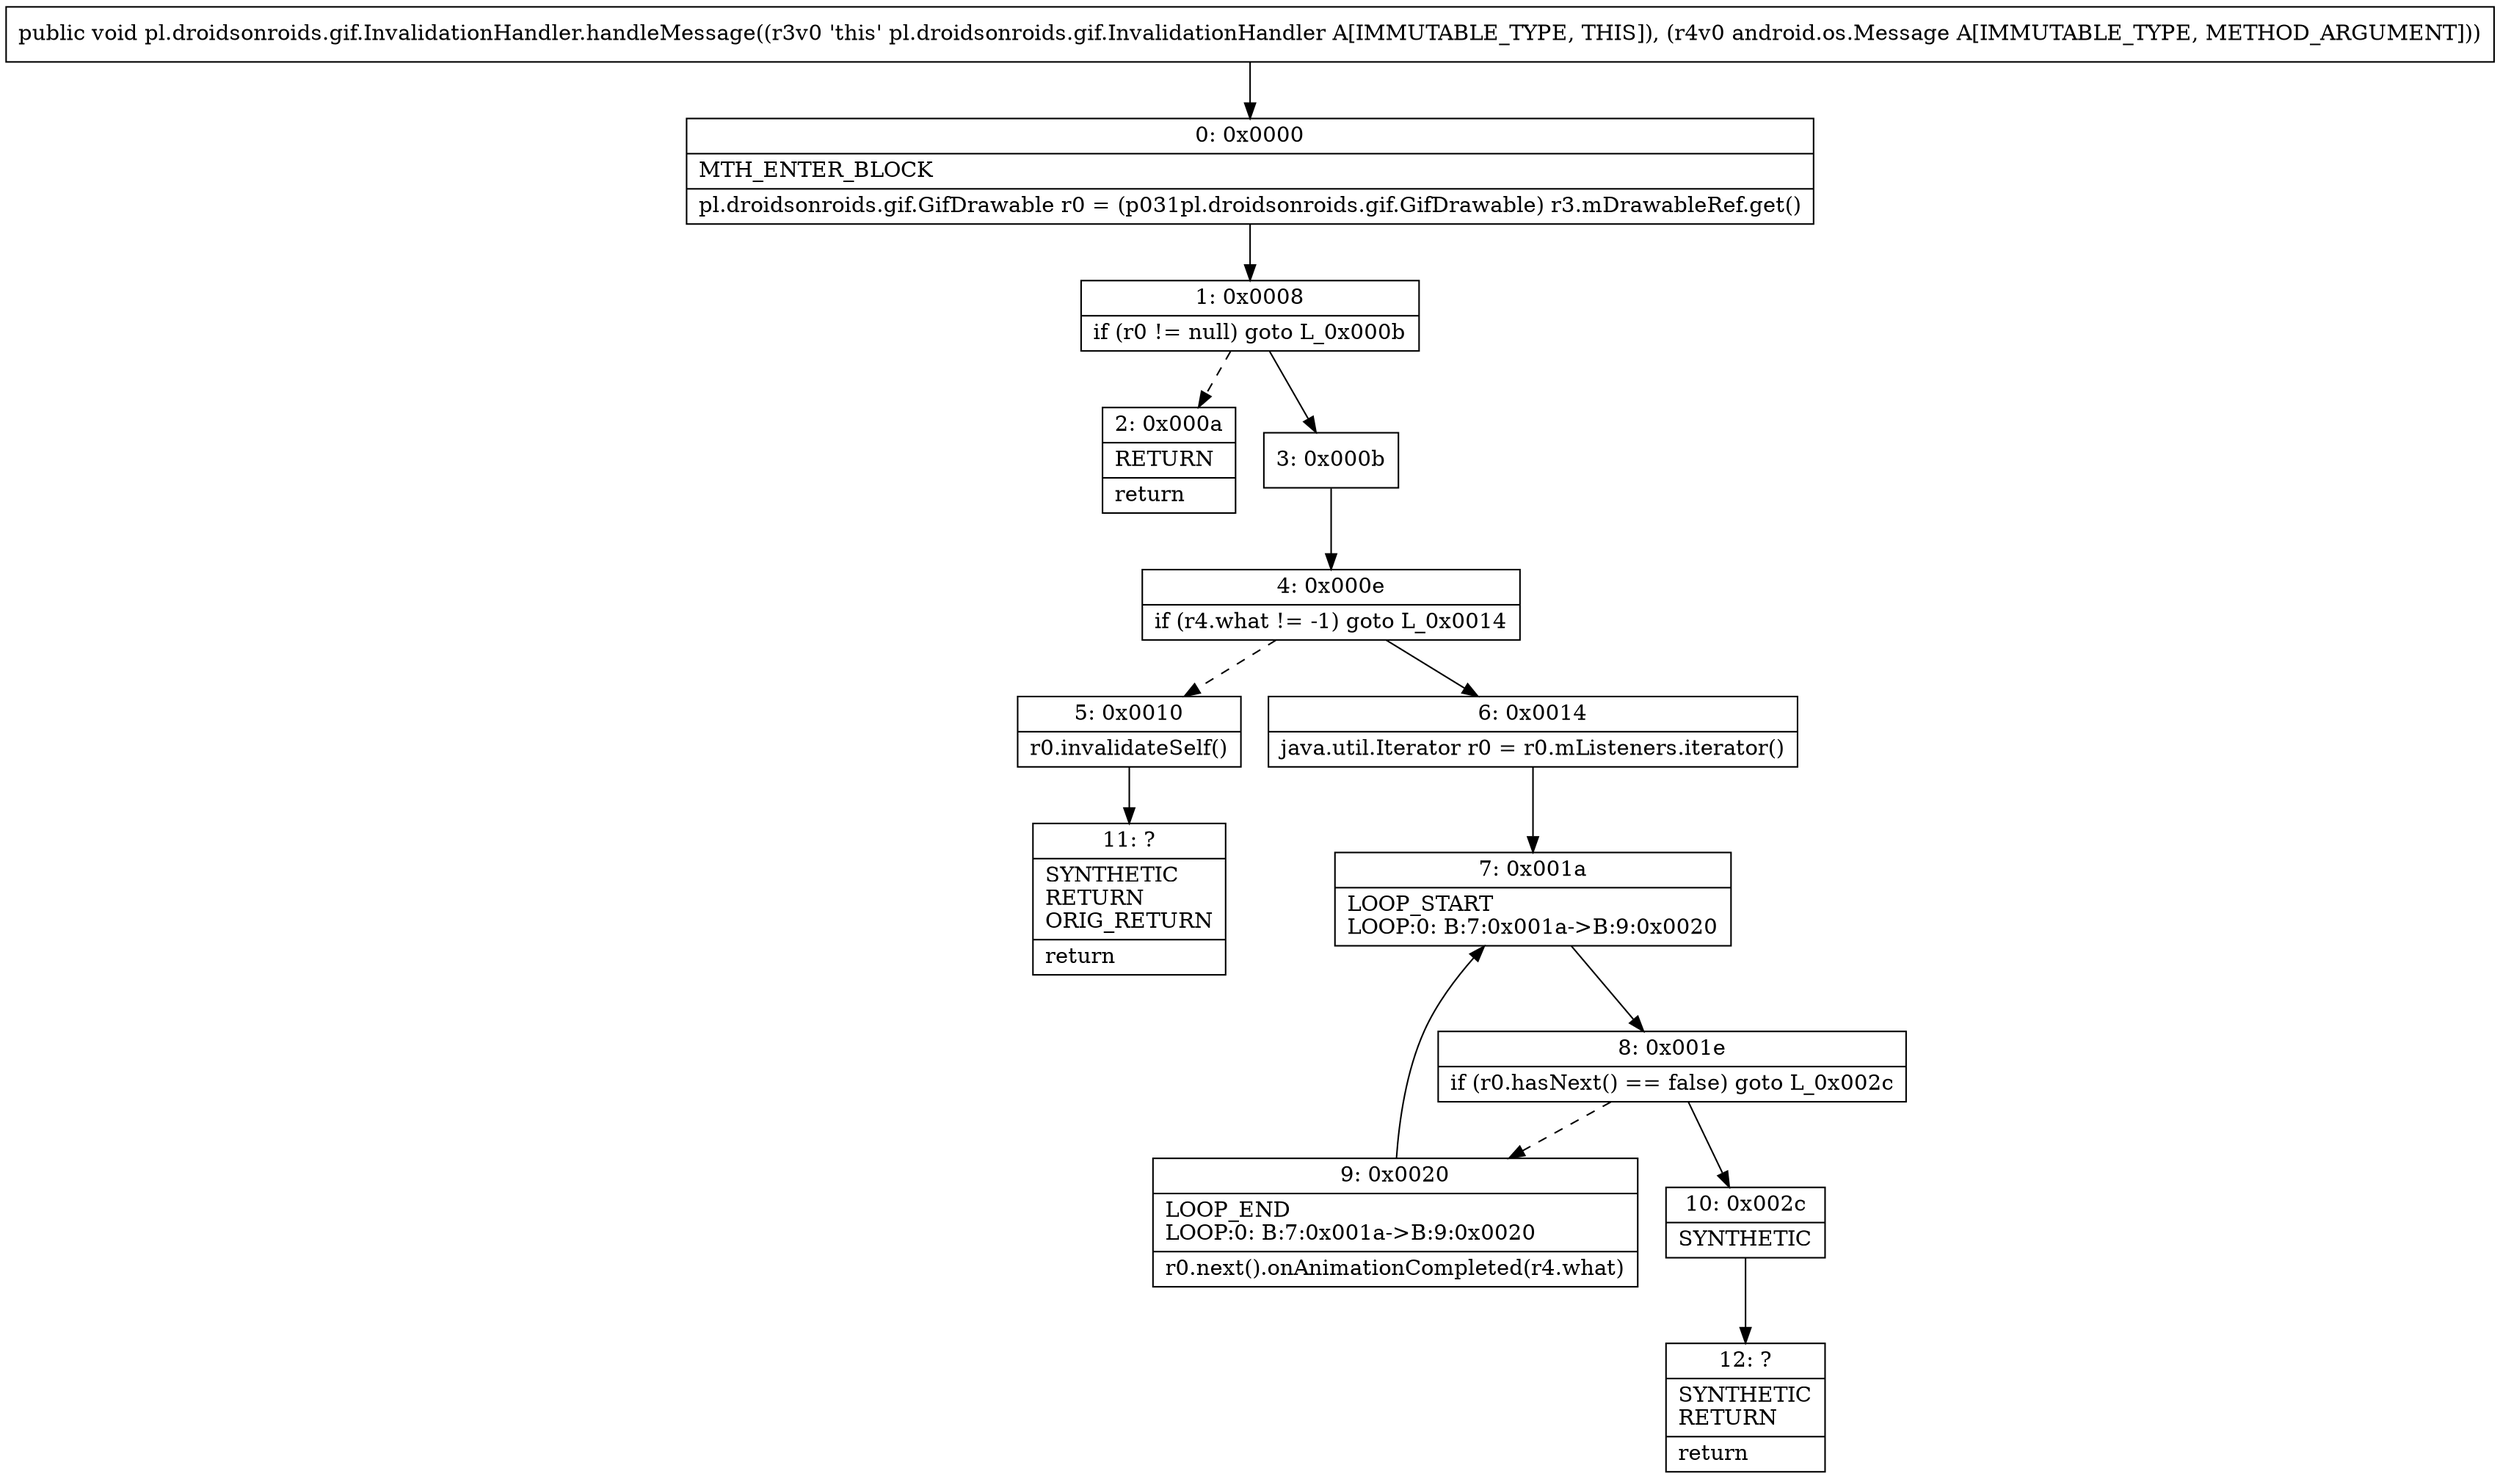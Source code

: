 digraph "CFG forpl.droidsonroids.gif.InvalidationHandler.handleMessage(Landroid\/os\/Message;)V" {
Node_0 [shape=record,label="{0\:\ 0x0000|MTH_ENTER_BLOCK\l|pl.droidsonroids.gif.GifDrawable r0 = (p031pl.droidsonroids.gif.GifDrawable) r3.mDrawableRef.get()\l}"];
Node_1 [shape=record,label="{1\:\ 0x0008|if (r0 != null) goto L_0x000b\l}"];
Node_2 [shape=record,label="{2\:\ 0x000a|RETURN\l|return\l}"];
Node_3 [shape=record,label="{3\:\ 0x000b}"];
Node_4 [shape=record,label="{4\:\ 0x000e|if (r4.what != \-1) goto L_0x0014\l}"];
Node_5 [shape=record,label="{5\:\ 0x0010|r0.invalidateSelf()\l}"];
Node_6 [shape=record,label="{6\:\ 0x0014|java.util.Iterator r0 = r0.mListeners.iterator()\l}"];
Node_7 [shape=record,label="{7\:\ 0x001a|LOOP_START\lLOOP:0: B:7:0x001a\-\>B:9:0x0020\l}"];
Node_8 [shape=record,label="{8\:\ 0x001e|if (r0.hasNext() == false) goto L_0x002c\l}"];
Node_9 [shape=record,label="{9\:\ 0x0020|LOOP_END\lLOOP:0: B:7:0x001a\-\>B:9:0x0020\l|r0.next().onAnimationCompleted(r4.what)\l}"];
Node_10 [shape=record,label="{10\:\ 0x002c|SYNTHETIC\l}"];
Node_11 [shape=record,label="{11\:\ ?|SYNTHETIC\lRETURN\lORIG_RETURN\l|return\l}"];
Node_12 [shape=record,label="{12\:\ ?|SYNTHETIC\lRETURN\l|return\l}"];
MethodNode[shape=record,label="{public void pl.droidsonroids.gif.InvalidationHandler.handleMessage((r3v0 'this' pl.droidsonroids.gif.InvalidationHandler A[IMMUTABLE_TYPE, THIS]), (r4v0 android.os.Message A[IMMUTABLE_TYPE, METHOD_ARGUMENT])) }"];
MethodNode -> Node_0;
Node_0 -> Node_1;
Node_1 -> Node_2[style=dashed];
Node_1 -> Node_3;
Node_3 -> Node_4;
Node_4 -> Node_5[style=dashed];
Node_4 -> Node_6;
Node_5 -> Node_11;
Node_6 -> Node_7;
Node_7 -> Node_8;
Node_8 -> Node_9[style=dashed];
Node_8 -> Node_10;
Node_9 -> Node_7;
Node_10 -> Node_12;
}

